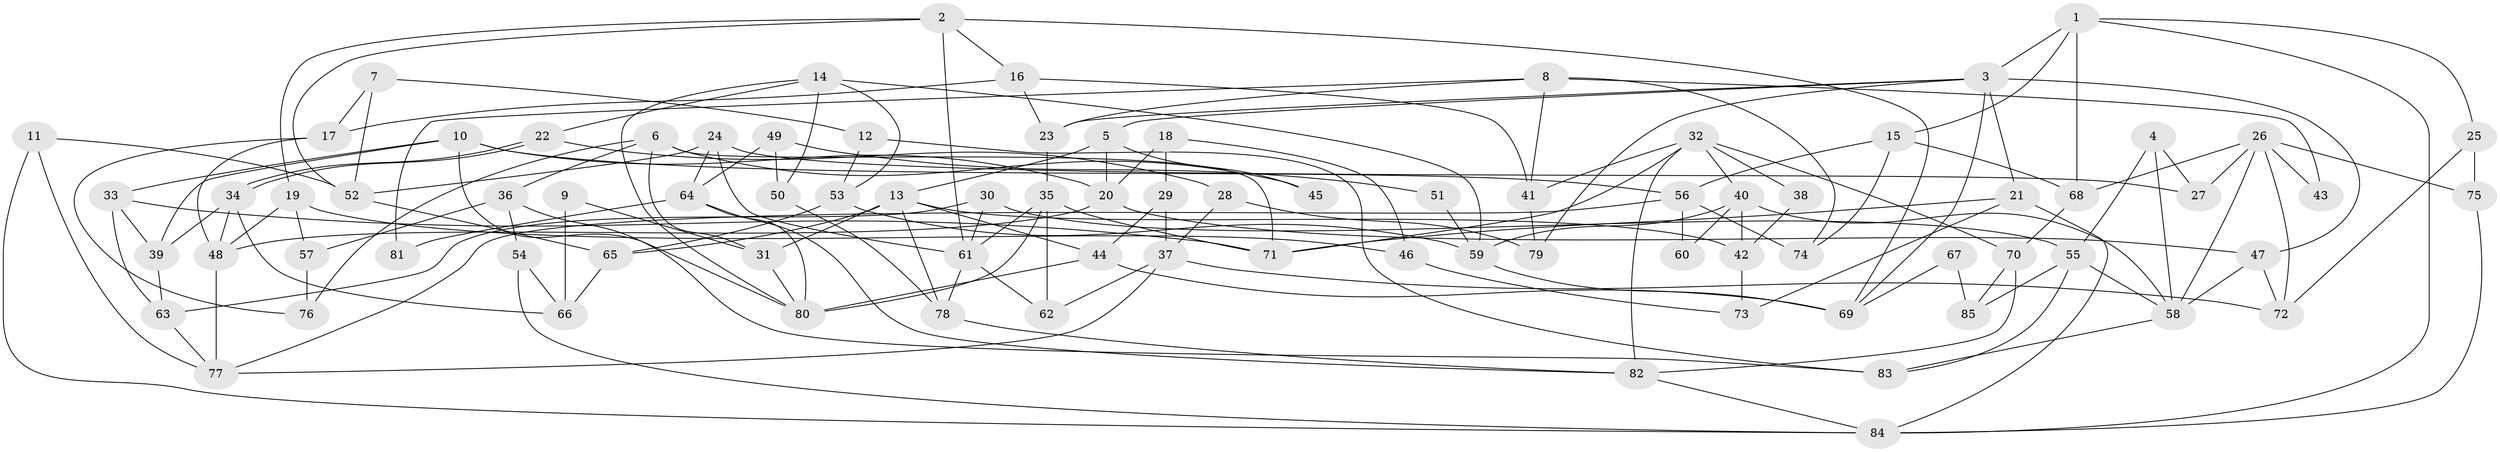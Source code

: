 // Generated by graph-tools (version 1.1) at 2025/11/02/27/25 16:11:17]
// undirected, 85 vertices, 170 edges
graph export_dot {
graph [start="1"]
  node [color=gray90,style=filled];
  1;
  2;
  3;
  4;
  5;
  6;
  7;
  8;
  9;
  10;
  11;
  12;
  13;
  14;
  15;
  16;
  17;
  18;
  19;
  20;
  21;
  22;
  23;
  24;
  25;
  26;
  27;
  28;
  29;
  30;
  31;
  32;
  33;
  34;
  35;
  36;
  37;
  38;
  39;
  40;
  41;
  42;
  43;
  44;
  45;
  46;
  47;
  48;
  49;
  50;
  51;
  52;
  53;
  54;
  55;
  56;
  57;
  58;
  59;
  60;
  61;
  62;
  63;
  64;
  65;
  66;
  67;
  68;
  69;
  70;
  71;
  72;
  73;
  74;
  75;
  76;
  77;
  78;
  79;
  80;
  81;
  82;
  83;
  84;
  85;
  1 -- 3;
  1 -- 15;
  1 -- 25;
  1 -- 68;
  1 -- 84;
  2 -- 52;
  2 -- 61;
  2 -- 16;
  2 -- 19;
  2 -- 69;
  3 -- 5;
  3 -- 69;
  3 -- 21;
  3 -- 23;
  3 -- 47;
  3 -- 79;
  4 -- 55;
  4 -- 27;
  4 -- 58;
  5 -- 13;
  5 -- 20;
  5 -- 45;
  6 -- 71;
  6 -- 31;
  6 -- 36;
  6 -- 45;
  6 -- 76;
  7 -- 12;
  7 -- 52;
  7 -- 17;
  8 -- 41;
  8 -- 23;
  8 -- 43;
  8 -- 74;
  8 -- 81;
  9 -- 66;
  9 -- 31;
  10 -- 33;
  10 -- 56;
  10 -- 20;
  10 -- 39;
  10 -- 80;
  11 -- 77;
  11 -- 84;
  11 -- 52;
  12 -- 53;
  12 -- 83;
  13 -- 44;
  13 -- 65;
  13 -- 31;
  13 -- 42;
  13 -- 78;
  14 -- 80;
  14 -- 59;
  14 -- 22;
  14 -- 50;
  14 -- 53;
  15 -- 74;
  15 -- 68;
  15 -- 56;
  16 -- 41;
  16 -- 17;
  16 -- 23;
  17 -- 48;
  17 -- 76;
  18 -- 46;
  18 -- 29;
  18 -- 20;
  19 -- 48;
  19 -- 46;
  19 -- 57;
  20 -- 47;
  20 -- 48;
  21 -- 84;
  21 -- 71;
  21 -- 73;
  22 -- 34;
  22 -- 34;
  22 -- 28;
  23 -- 35;
  24 -- 61;
  24 -- 64;
  24 -- 27;
  24 -- 52;
  25 -- 72;
  25 -- 75;
  26 -- 58;
  26 -- 75;
  26 -- 27;
  26 -- 43;
  26 -- 68;
  26 -- 72;
  28 -- 37;
  28 -- 79;
  29 -- 44;
  29 -- 37;
  30 -- 55;
  30 -- 63;
  30 -- 61;
  31 -- 80;
  32 -- 71;
  32 -- 70;
  32 -- 38;
  32 -- 40;
  32 -- 41;
  32 -- 82;
  33 -- 71;
  33 -- 39;
  33 -- 63;
  34 -- 48;
  34 -- 39;
  34 -- 66;
  35 -- 61;
  35 -- 62;
  35 -- 71;
  35 -- 80;
  36 -- 57;
  36 -- 54;
  36 -- 83;
  37 -- 77;
  37 -- 72;
  37 -- 62;
  38 -- 42;
  39 -- 63;
  40 -- 58;
  40 -- 42;
  40 -- 59;
  40 -- 60;
  41 -- 79;
  42 -- 73;
  44 -- 69;
  44 -- 80;
  46 -- 73;
  47 -- 58;
  47 -- 72;
  48 -- 77;
  49 -- 50;
  49 -- 64;
  49 -- 51;
  50 -- 78;
  51 -- 59;
  52 -- 65;
  53 -- 65;
  53 -- 59;
  54 -- 84;
  54 -- 66;
  55 -- 58;
  55 -- 83;
  55 -- 85;
  56 -- 77;
  56 -- 60;
  56 -- 74;
  57 -- 76;
  58 -- 83;
  59 -- 69;
  61 -- 62;
  61 -- 78;
  63 -- 77;
  64 -- 82;
  64 -- 80;
  64 -- 81;
  65 -- 66;
  67 -- 85;
  67 -- 69;
  68 -- 70;
  70 -- 82;
  70 -- 85;
  75 -- 84;
  78 -- 82;
  82 -- 84;
}
